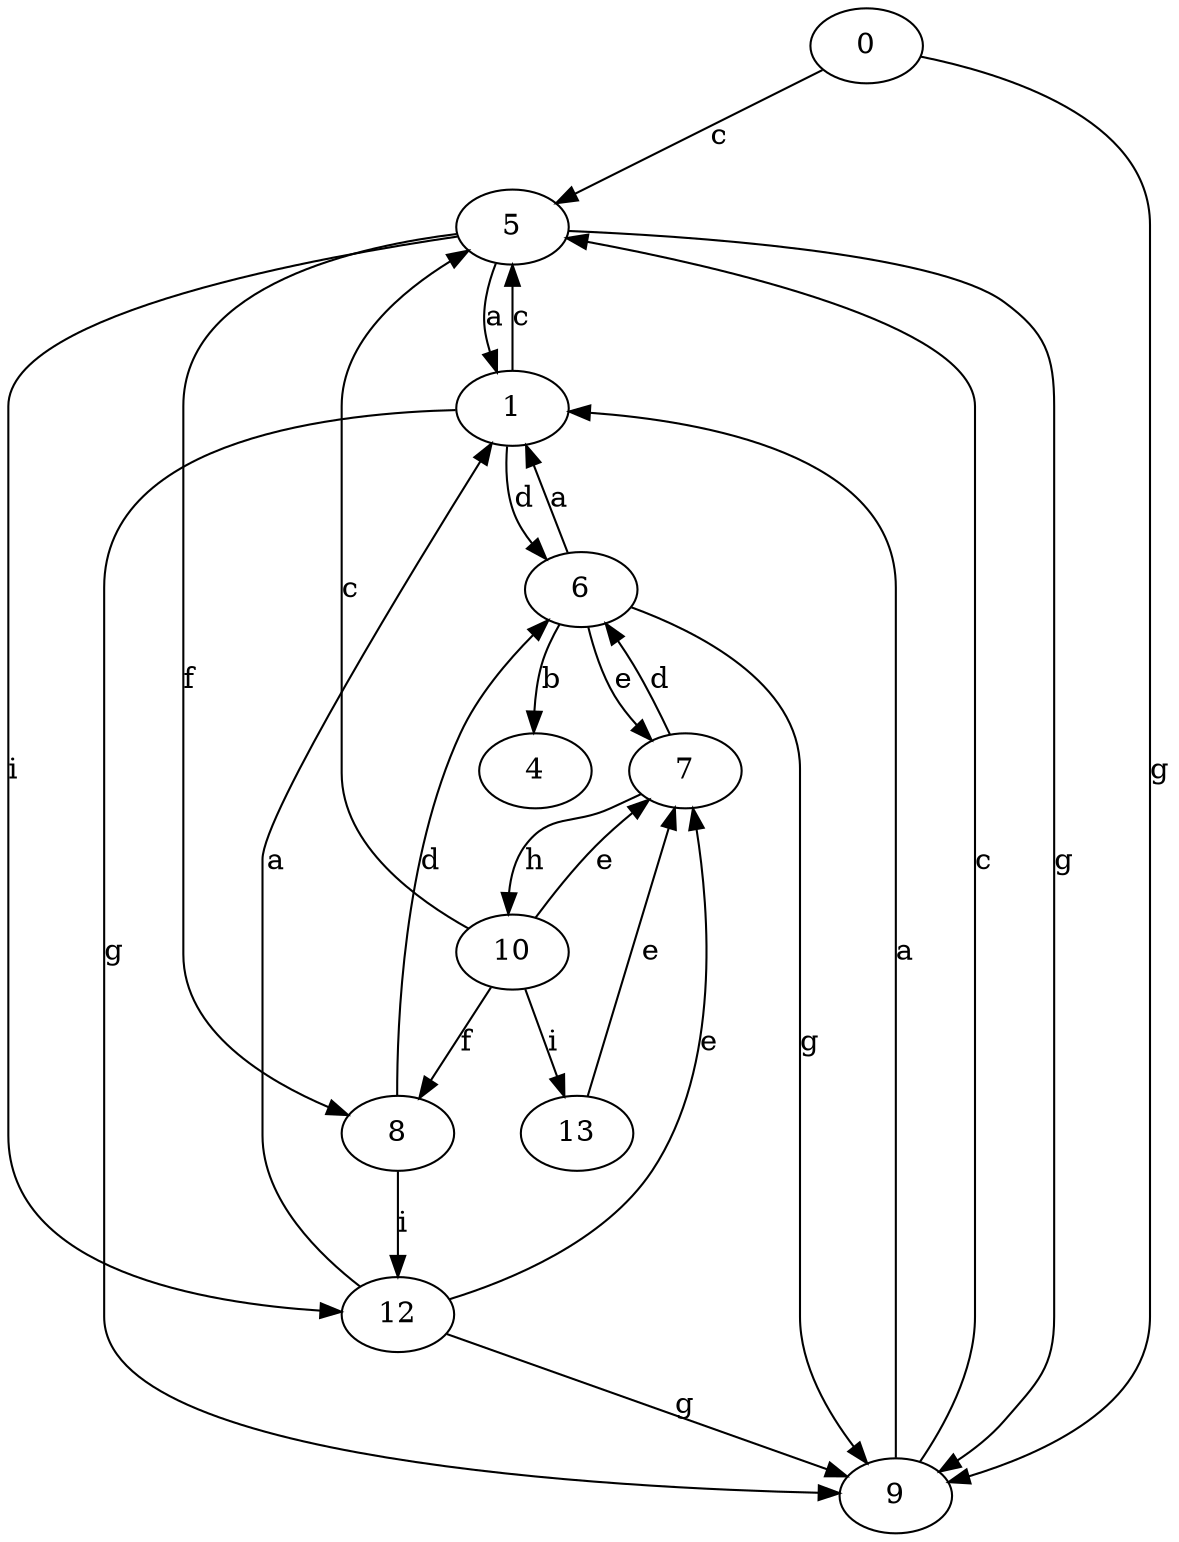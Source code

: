strict digraph  {
0;
1;
4;
5;
6;
7;
8;
9;
10;
12;
13;
0 -> 5  [label=c];
0 -> 9  [label=g];
1 -> 5  [label=c];
1 -> 6  [label=d];
1 -> 9  [label=g];
5 -> 1  [label=a];
5 -> 8  [label=f];
5 -> 9  [label=g];
5 -> 12  [label=i];
6 -> 1  [label=a];
6 -> 4  [label=b];
6 -> 7  [label=e];
6 -> 9  [label=g];
7 -> 6  [label=d];
7 -> 10  [label=h];
8 -> 6  [label=d];
8 -> 12  [label=i];
9 -> 1  [label=a];
9 -> 5  [label=c];
10 -> 5  [label=c];
10 -> 7  [label=e];
10 -> 8  [label=f];
10 -> 13  [label=i];
12 -> 1  [label=a];
12 -> 7  [label=e];
12 -> 9  [label=g];
13 -> 7  [label=e];
}
